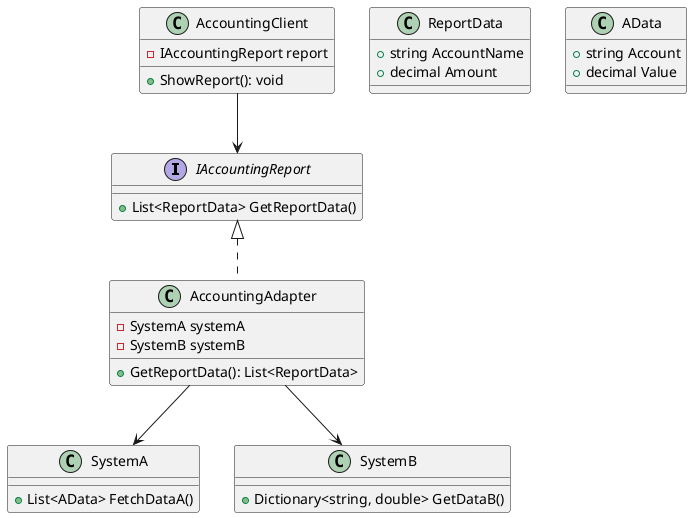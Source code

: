 @startuml
interface IAccountingReport {
    +List<ReportData> GetReportData()
}

class ReportData {
    +string AccountName
    +decimal Amount
}

class SystemA {
    +List<AData> FetchDataA()
}

class AData {
    +string Account
    +decimal Value
}

class SystemB {
    +Dictionary<string, double> GetDataB()
}

class AccountingAdapter implements IAccountingReport {
    -SystemA systemA
    -SystemB systemB
    +GetReportData(): List<ReportData>
}

class AccountingClient {
    -IAccountingReport report
    +ShowReport(): void
}

AccountingAdapter --> SystemA
AccountingAdapter --> SystemB
AccountingClient --> IAccountingReport
@enduml
